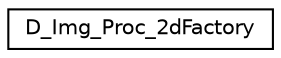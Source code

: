 digraph "Graphical Class Hierarchy"
{
 // LATEX_PDF_SIZE
  edge [fontname="Helvetica",fontsize="10",labelfontname="Helvetica",labelfontsize="10"];
  node [fontname="Helvetica",fontsize="10",shape=record];
  rankdir="LR";
  Node0 [label="D_Img_Proc_2dFactory",height=0.2,width=0.4,color="black", fillcolor="white", style="filled",URL="$class_d___img___proc__2d_factory.html",tooltip=" "];
}
